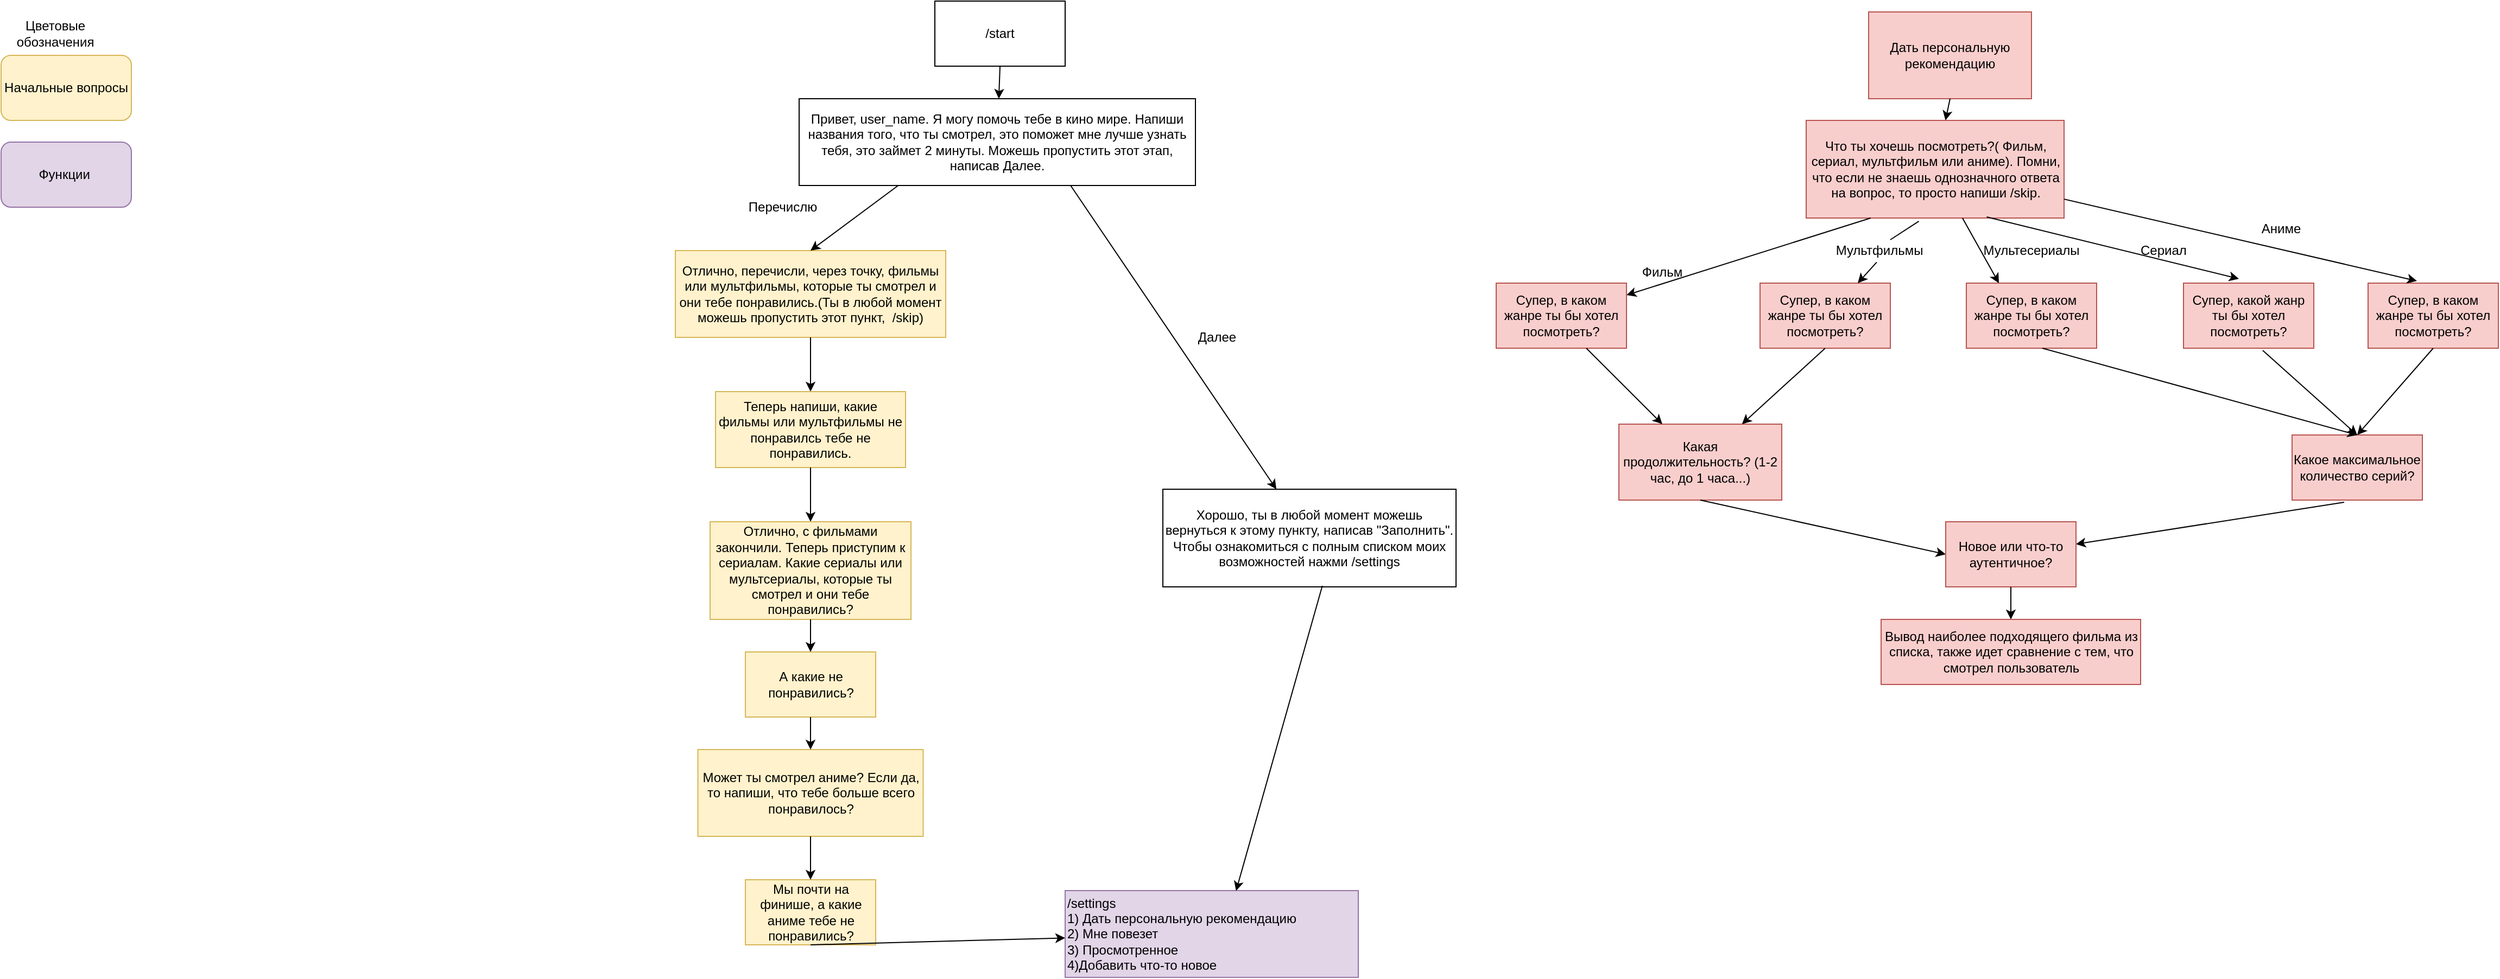 <mxfile version="14.5.10" type="github">
  <diagram id="aV00lB4m98laV_DwpAlv" name="Page-1">
    <mxGraphModel dx="1695" dy="479" grid="1" gridSize="10" guides="1" tooltips="1" connect="1" arrows="1" fold="1" page="1" pageScale="1" pageWidth="827" pageHeight="1169" math="0" shadow="0">
      <root>
        <mxCell id="0" />
        <mxCell id="1" parent="0" />
        <mxCell id="vRKRvqlmKyvSmNE2YDa2-1" value="/start" style="rounded=0;whiteSpace=wrap;html=1;" parent="1" vertex="1">
          <mxGeometry x="310" width="120" height="60" as="geometry" />
        </mxCell>
        <mxCell id="vRKRvqlmKyvSmNE2YDa2-3" value="" style="endArrow=classic;html=1;exitX=0.5;exitY=1;exitDx=0;exitDy=0;" parent="1" source="vRKRvqlmKyvSmNE2YDa2-1" target="vRKRvqlmKyvSmNE2YDa2-4" edge="1">
          <mxGeometry width="50" height="50" relative="1" as="geometry">
            <mxPoint x="220" y="210" as="sourcePoint" />
            <mxPoint x="240" y="80" as="targetPoint" />
          </mxGeometry>
        </mxCell>
        <mxCell id="vRKRvqlmKyvSmNE2YDa2-4" value="Привет, user_name. Я могу помочь тебе в кино мире. Напиши названия того, что ты смотрел, это поможет мне лучше узнать тебя, это займет 2 минуты. Можешь пропустить этот этап, написав Далее." style="rounded=0;whiteSpace=wrap;html=1;" parent="1" vertex="1">
          <mxGeometry x="185" y="90" width="365" height="80" as="geometry" />
        </mxCell>
        <mxCell id="vRKRvqlmKyvSmNE2YDa2-5" value="Отлично, перечисли, через точку, фильмы или мультфильмы, которые ты смотрел и они тебе понравились.(Ты в любой момент можешь пропустить этот пункт,&amp;nbsp; /skip)" style="rounded=0;whiteSpace=wrap;html=1;fillColor=#fff2cc;strokeColor=#d6b656;" parent="1" vertex="1">
          <mxGeometry x="71" y="230" width="249" height="80" as="geometry" />
        </mxCell>
        <mxCell id="vRKRvqlmKyvSmNE2YDa2-6" value="Хорошо, ты в любой момент можешь вернуться к этому пункту, написав &quot;Заполнить&quot;. Чтобы ознакомиться с полным списком моих возможностей нажми /settings" style="rounded=0;whiteSpace=wrap;html=1;" parent="1" vertex="1">
          <mxGeometry x="520" y="450" width="270" height="90" as="geometry" />
        </mxCell>
        <mxCell id="vRKRvqlmKyvSmNE2YDa2-7" value="" style="endArrow=classic;html=1;exitX=0.25;exitY=1;exitDx=0;exitDy=0;entryX=0.5;entryY=0;entryDx=0;entryDy=0;" parent="1" source="vRKRvqlmKyvSmNE2YDa2-4" target="vRKRvqlmKyvSmNE2YDa2-5" edge="1">
          <mxGeometry width="50" height="50" relative="1" as="geometry">
            <mxPoint x="220" y="180" as="sourcePoint" />
            <mxPoint x="270" y="130" as="targetPoint" />
          </mxGeometry>
        </mxCell>
        <mxCell id="vRKRvqlmKyvSmNE2YDa2-8" value="" style="endArrow=classic;html=1;exitX=0.685;exitY=1;exitDx=0;exitDy=0;exitPerimeter=0;" parent="1" source="vRKRvqlmKyvSmNE2YDa2-4" target="vRKRvqlmKyvSmNE2YDa2-6" edge="1">
          <mxGeometry width="50" height="50" relative="1" as="geometry">
            <mxPoint x="220" y="180" as="sourcePoint" />
            <mxPoint x="270" y="130" as="targetPoint" />
          </mxGeometry>
        </mxCell>
        <mxCell id="vRKRvqlmKyvSmNE2YDa2-9" value="Далее" style="text;html=1;strokeColor=none;fillColor=none;align=center;verticalAlign=middle;whiteSpace=wrap;rounded=0;" parent="1" vertex="1">
          <mxGeometry x="550" y="300" width="40" height="20" as="geometry" />
        </mxCell>
        <mxCell id="vRKRvqlmKyvSmNE2YDa2-10" value="Перечислю" style="text;html=1;strokeColor=none;fillColor=none;align=center;verticalAlign=middle;whiteSpace=wrap;rounded=0;" parent="1" vertex="1">
          <mxGeometry x="150" y="180" width="40" height="20" as="geometry" />
        </mxCell>
        <mxCell id="vRKRvqlmKyvSmNE2YDa2-12" value="" style="endArrow=classic;html=1;exitX=0.5;exitY=1;exitDx=0;exitDy=0;" parent="1" source="vRKRvqlmKyvSmNE2YDa2-5" target="vRKRvqlmKyvSmNE2YDa2-13" edge="1">
          <mxGeometry width="50" height="50" relative="1" as="geometry">
            <mxPoint x="220" y="310" as="sourcePoint" />
            <mxPoint x="130" y="330" as="targetPoint" />
          </mxGeometry>
        </mxCell>
        <mxCell id="vRKRvqlmKyvSmNE2YDa2-13" value="Теперь напиши, какие фильмы или мультфильмы не понравилсь тебе не понравились." style="rounded=0;whiteSpace=wrap;html=1;fillColor=#fff2cc;strokeColor=#d6b656;" parent="1" vertex="1">
          <mxGeometry x="108" y="360" width="175" height="70" as="geometry" />
        </mxCell>
        <mxCell id="vRKRvqlmKyvSmNE2YDa2-15" value="" style="endArrow=classic;html=1;exitX=0.5;exitY=1;exitDx=0;exitDy=0;" parent="1" source="vRKRvqlmKyvSmNE2YDa2-13" target="vRKRvqlmKyvSmNE2YDa2-16" edge="1">
          <mxGeometry width="50" height="50" relative="1" as="geometry">
            <mxPoint x="220" y="310" as="sourcePoint" />
            <mxPoint x="130" y="410" as="targetPoint" />
          </mxGeometry>
        </mxCell>
        <mxCell id="vRKRvqlmKyvSmNE2YDa2-16" value="Отлично, с фильмами закончили. Теперь приступим к сериалам. Какие сериалы или мультсериалы, которые ты смотрел и они тебе понравились?" style="rounded=0;whiteSpace=wrap;html=1;fillColor=#fff2cc;strokeColor=#d6b656;" parent="1" vertex="1">
          <mxGeometry x="103" y="480" width="185" height="90" as="geometry" />
        </mxCell>
        <mxCell id="vRKRvqlmKyvSmNE2YDa2-17" value="А какие не понравились?" style="rounded=0;whiteSpace=wrap;html=1;fillColor=#fff2cc;strokeColor=#d6b656;" parent="1" vertex="1">
          <mxGeometry x="135.5" y="600" width="120" height="60" as="geometry" />
        </mxCell>
        <mxCell id="vRKRvqlmKyvSmNE2YDa2-18" value="" style="endArrow=classic;html=1;exitX=0.5;exitY=1;exitDx=0;exitDy=0;" parent="1" source="vRKRvqlmKyvSmNE2YDa2-16" target="vRKRvqlmKyvSmNE2YDa2-17" edge="1">
          <mxGeometry width="50" height="50" relative="1" as="geometry">
            <mxPoint x="220" y="580" as="sourcePoint" />
            <mxPoint x="270" y="530" as="targetPoint" />
          </mxGeometry>
        </mxCell>
        <mxCell id="vRKRvqlmKyvSmNE2YDa2-19" value="Может ты смотрел аниме? Если да, то напиши, что тебе больше всего понравилось?" style="rounded=0;whiteSpace=wrap;html=1;fillColor=#fff2cc;strokeColor=#d6b656;" parent="1" vertex="1">
          <mxGeometry x="91.75" y="690" width="207.5" height="80" as="geometry" />
        </mxCell>
        <mxCell id="vRKRvqlmKyvSmNE2YDa2-20" value="" style="endArrow=classic;html=1;exitX=0.5;exitY=1;exitDx=0;exitDy=0;" parent="1" source="vRKRvqlmKyvSmNE2YDa2-17" target="vRKRvqlmKyvSmNE2YDa2-19" edge="1">
          <mxGeometry width="50" height="50" relative="1" as="geometry">
            <mxPoint x="240" y="700" as="sourcePoint" />
            <mxPoint x="290" y="650" as="targetPoint" />
          </mxGeometry>
        </mxCell>
        <mxCell id="Wr12T5slUzwtYqqn4j88-1" value="Мы почти на финише, а какие аниме тебе не понравились?" style="rounded=0;whiteSpace=wrap;html=1;fillColor=#fff2cc;strokeColor=#d6b656;" parent="1" vertex="1">
          <mxGeometry x="135.5" y="810" width="120" height="60" as="geometry" />
        </mxCell>
        <mxCell id="Wr12T5slUzwtYqqn4j88-2" value="" style="endArrow=classic;html=1;exitX=0.5;exitY=1;exitDx=0;exitDy=0;entryX=0.5;entryY=0;entryDx=0;entryDy=0;" parent="1" source="vRKRvqlmKyvSmNE2YDa2-19" target="Wr12T5slUzwtYqqn4j88-1" edge="1">
          <mxGeometry width="50" height="50" relative="1" as="geometry">
            <mxPoint x="390" y="710" as="sourcePoint" />
            <mxPoint x="440" y="660" as="targetPoint" />
          </mxGeometry>
        </mxCell>
        <mxCell id="Wr12T5slUzwtYqqn4j88-4" value="Начальные вопросы " style="rounded=1;whiteSpace=wrap;html=1;fillColor=#fff2cc;strokeColor=#d6b656;" parent="1" vertex="1">
          <mxGeometry x="-550" y="50" width="120" height="60" as="geometry" />
        </mxCell>
        <mxCell id="Wr12T5slUzwtYqqn4j88-5" value="Цветовые обозначения" style="text;html=1;strokeColor=none;fillColor=none;align=center;verticalAlign=middle;whiteSpace=wrap;rounded=0;" parent="1" vertex="1">
          <mxGeometry x="-520" y="20" width="40" height="20" as="geometry" />
        </mxCell>
        <mxCell id="2YeTzln--VD0P2cOwKcS-1" value="/settings&lt;br&gt;1) Дать персональную рекомендацию&lt;br&gt;2) Мне повезет&lt;br&gt;&lt;div&gt;&lt;span&gt;3) Просмотренное&amp;nbsp;&lt;/span&gt;&lt;/div&gt;&lt;div&gt;&lt;span&gt;4)Добавить что-то новое&lt;/span&gt;&lt;/div&gt;" style="rounded=0;whiteSpace=wrap;html=1;fillColor=#e1d5e7;strokeColor=#9673a6;align=left;" parent="1" vertex="1">
          <mxGeometry x="430" y="820" width="270" height="80" as="geometry" />
        </mxCell>
        <mxCell id="2YeTzln--VD0P2cOwKcS-2" value="Функции&amp;nbsp;" style="rounded=1;whiteSpace=wrap;html=1;fillColor=#e1d5e7;strokeColor=#9673a6;" parent="1" vertex="1">
          <mxGeometry x="-550" y="130" width="120" height="60" as="geometry" />
        </mxCell>
        <mxCell id="2YeTzln--VD0P2cOwKcS-3" value="" style="endArrow=classic;html=1;exitX=0.5;exitY=1;exitDx=0;exitDy=0;" parent="1" source="Wr12T5slUzwtYqqn4j88-1" target="2YeTzln--VD0P2cOwKcS-1" edge="1">
          <mxGeometry width="50" height="50" relative="1" as="geometry">
            <mxPoint x="410" y="760" as="sourcePoint" />
            <mxPoint x="470" y="870" as="targetPoint" />
          </mxGeometry>
        </mxCell>
        <mxCell id="2YeTzln--VD0P2cOwKcS-4" value="" style="endArrow=classic;html=1;exitX=0.544;exitY=0.989;exitDx=0;exitDy=0;exitPerimeter=0;entryX=0.583;entryY=0.003;entryDx=0;entryDy=0;entryPerimeter=0;" parent="1" source="vRKRvqlmKyvSmNE2YDa2-6" target="2YeTzln--VD0P2cOwKcS-1" edge="1">
          <mxGeometry width="50" height="50" relative="1" as="geometry">
            <mxPoint x="410" y="760" as="sourcePoint" />
            <mxPoint x="460" y="710" as="targetPoint" />
          </mxGeometry>
        </mxCell>
        <mxCell id="2YeTzln--VD0P2cOwKcS-5" value="Дать персональную рекомендацию" style="rounded=0;whiteSpace=wrap;html=1;fillColor=#f8cecc;strokeColor=#b85450;" parent="1" vertex="1">
          <mxGeometry x="1170" y="10" width="150" height="80" as="geometry" />
        </mxCell>
        <mxCell id="2YeTzln--VD0P2cOwKcS-6" value="" style="endArrow=classic;html=1;exitX=0.5;exitY=1;exitDx=0;exitDy=0;" parent="1" source="2YeTzln--VD0P2cOwKcS-5" target="2YeTzln--VD0P2cOwKcS-7" edge="1">
          <mxGeometry width="50" height="50" relative="1" as="geometry">
            <mxPoint x="850" y="140" as="sourcePoint" />
            <mxPoint x="1245" y="160" as="targetPoint" />
          </mxGeometry>
        </mxCell>
        <mxCell id="2YeTzln--VD0P2cOwKcS-7" value="Что ты хочешь посмотреть?( Фильм, сериал, мультфильм или аниме). Помни, что если не знаешь однозначного ответа на вопрос, то просто напиши /skip. " style="rounded=0;whiteSpace=wrap;html=1;fillColor=#f8cecc;strokeColor=#b85450;" parent="1" vertex="1">
          <mxGeometry x="1112.5" y="110" width="237.5" height="90" as="geometry" />
        </mxCell>
        <mxCell id="2YeTzln--VD0P2cOwKcS-8" value="" style="endArrow=classic;html=1;exitX=0.25;exitY=1;exitDx=0;exitDy=0;" parent="1" source="2YeTzln--VD0P2cOwKcS-7" target="2YeTzln--VD0P2cOwKcS-9" edge="1">
          <mxGeometry width="50" height="50" relative="1" as="geometry">
            <mxPoint x="850" y="210" as="sourcePoint" />
            <mxPoint x="1080" y="270" as="targetPoint" />
            <Array as="points" />
          </mxGeometry>
        </mxCell>
        <mxCell id="2YeTzln--VD0P2cOwKcS-9" value="Супер, в каком жанре ты бы хотел посмотреть?" style="rounded=0;whiteSpace=wrap;html=1;fillColor=#f8cecc;strokeColor=#b85450;" parent="1" vertex="1">
          <mxGeometry x="827" y="260" width="120" height="60" as="geometry" />
        </mxCell>
        <mxCell id="niV2gqIyMvJU-rpUqNF2-1" value="Фильм" style="text;html=1;strokeColor=none;fillColor=none;align=center;verticalAlign=middle;whiteSpace=wrap;rounded=0;" vertex="1" parent="1">
          <mxGeometry x="960" y="240" width="40" height="20" as="geometry" />
        </mxCell>
        <mxCell id="niV2gqIyMvJU-rpUqNF2-2" value="Супер, какой жанр ты бы хотел посмотреть?" style="rounded=0;whiteSpace=wrap;html=1;fillColor=#f8cecc;strokeColor=#b85450;" vertex="1" parent="1">
          <mxGeometry x="1460" y="260" width="120" height="60" as="geometry" />
        </mxCell>
        <mxCell id="niV2gqIyMvJU-rpUqNF2-3" value="" style="endArrow=classic;html=1;exitX=0.7;exitY=0.989;exitDx=0;exitDy=0;exitPerimeter=0;entryX=0.425;entryY=-0.067;entryDx=0;entryDy=0;entryPerimeter=0;" edge="1" parent="1" source="2YeTzln--VD0P2cOwKcS-7" target="niV2gqIyMvJU-rpUqNF2-2">
          <mxGeometry width="50" height="50" relative="1" as="geometry">
            <mxPoint x="1150" y="260" as="sourcePoint" />
            <mxPoint x="1200" y="210" as="targetPoint" />
          </mxGeometry>
        </mxCell>
        <mxCell id="niV2gqIyMvJU-rpUqNF2-4" value="&amp;nbsp;Сериал" style="text;html=1;strokeColor=none;fillColor=none;align=center;verticalAlign=middle;whiteSpace=wrap;rounded=0;" vertex="1" parent="1">
          <mxGeometry x="1420" y="220" width="40" height="20" as="geometry" />
        </mxCell>
        <mxCell id="niV2gqIyMvJU-rpUqNF2-6" value="Супер, в каком жанре ты бы хотел посмотреть?" style="rounded=0;whiteSpace=wrap;html=1;fillColor=#f8cecc;strokeColor=#b85450;" vertex="1" parent="1">
          <mxGeometry x="1070" y="260" width="120" height="60" as="geometry" />
        </mxCell>
        <mxCell id="niV2gqIyMvJU-rpUqNF2-7" value="Супер, в каком жанре ты бы хотел посмотреть?" style="rounded=0;whiteSpace=wrap;html=1;fillColor=#f8cecc;strokeColor=#b85450;" vertex="1" parent="1">
          <mxGeometry x="1260" y="260" width="120" height="60" as="geometry" />
        </mxCell>
        <mxCell id="niV2gqIyMvJU-rpUqNF2-9" value="" style="endArrow=classic;html=1;entryX=0.25;entryY=0;entryDx=0;entryDy=0;" edge="1" parent="1" source="2YeTzln--VD0P2cOwKcS-7" target="niV2gqIyMvJU-rpUqNF2-7">
          <mxGeometry width="50" height="50" relative="1" as="geometry">
            <mxPoint x="1240" y="230" as="sourcePoint" />
            <mxPoint x="1290" y="180" as="targetPoint" />
          </mxGeometry>
        </mxCell>
        <mxCell id="niV2gqIyMvJU-rpUqNF2-11" value="" style="endArrow=classic;html=1;exitX=0.437;exitY=1.033;exitDx=0;exitDy=0;exitPerimeter=0;entryX=0.75;entryY=0;entryDx=0;entryDy=0;startArrow=none;" edge="1" parent="1" source="niV2gqIyMvJU-rpUqNF2-13" target="niV2gqIyMvJU-rpUqNF2-6">
          <mxGeometry width="50" height="50" relative="1" as="geometry">
            <mxPoint x="1130" y="240" as="sourcePoint" />
            <mxPoint x="1180" y="190" as="targetPoint" />
          </mxGeometry>
        </mxCell>
        <mxCell id="niV2gqIyMvJU-rpUqNF2-14" value="Мультесериалы" style="text;html=1;strokeColor=none;fillColor=none;align=center;verticalAlign=middle;whiteSpace=wrap;rounded=0;" vertex="1" parent="1">
          <mxGeometry x="1300" y="220" width="40" height="20" as="geometry" />
        </mxCell>
        <mxCell id="niV2gqIyMvJU-rpUqNF2-13" value="Мультфильмы" style="text;html=1;strokeColor=none;fillColor=none;align=center;verticalAlign=middle;whiteSpace=wrap;rounded=0;" vertex="1" parent="1">
          <mxGeometry x="1160" y="220" width="40" height="20" as="geometry" />
        </mxCell>
        <mxCell id="niV2gqIyMvJU-rpUqNF2-16" value="" style="endArrow=none;html=1;exitX=0.437;exitY=1.033;exitDx=0;exitDy=0;exitPerimeter=0;entryX=0.75;entryY=0;entryDx=0;entryDy=0;" edge="1" parent="1" source="2YeTzln--VD0P2cOwKcS-7" target="niV2gqIyMvJU-rpUqNF2-13">
          <mxGeometry width="50" height="50" relative="1" as="geometry">
            <mxPoint x="1216.287" y="202.97" as="sourcePoint" />
            <mxPoint x="1160" y="260" as="targetPoint" />
          </mxGeometry>
        </mxCell>
        <mxCell id="niV2gqIyMvJU-rpUqNF2-18" value="Супер, в каком жанре ты бы хотел посмотреть?" style="rounded=0;whiteSpace=wrap;html=1;fillColor=#f8cecc;strokeColor=#b85450;" vertex="1" parent="1">
          <mxGeometry x="1630" y="260" width="120" height="60" as="geometry" />
        </mxCell>
        <mxCell id="niV2gqIyMvJU-rpUqNF2-19" value="" style="endArrow=classic;html=1;entryX=0.375;entryY=-0.033;entryDx=0;entryDy=0;entryPerimeter=0;" edge="1" parent="1" source="2YeTzln--VD0P2cOwKcS-7" target="niV2gqIyMvJU-rpUqNF2-18">
          <mxGeometry width="50" height="50" relative="1" as="geometry">
            <mxPoint x="1390" y="240" as="sourcePoint" />
            <mxPoint x="1440" y="190" as="targetPoint" />
          </mxGeometry>
        </mxCell>
        <mxCell id="niV2gqIyMvJU-rpUqNF2-20" value="Аниме" style="text;html=1;strokeColor=none;fillColor=none;align=center;verticalAlign=middle;whiteSpace=wrap;rounded=0;" vertex="1" parent="1">
          <mxGeometry x="1530" y="200" width="40" height="20" as="geometry" />
        </mxCell>
        <mxCell id="niV2gqIyMvJU-rpUqNF2-21" value="Какая продолжительность? (1-2 час, до 1 часа...)" style="rounded=0;whiteSpace=wrap;html=1;fillColor=#f8cecc;strokeColor=#b85450;" vertex="1" parent="1">
          <mxGeometry x="940" y="390" width="150" height="70" as="geometry" />
        </mxCell>
        <mxCell id="niV2gqIyMvJU-rpUqNF2-26" value="Какое максимальное количество серий? " style="rounded=0;whiteSpace=wrap;html=1;fillColor=#f8cecc;strokeColor=#b85450;" vertex="1" parent="1">
          <mxGeometry x="1560" y="400" width="120" height="60" as="geometry" />
        </mxCell>
        <mxCell id="niV2gqIyMvJU-rpUqNF2-27" value="" style="endArrow=classic;html=1;" edge="1" parent="1" target="niV2gqIyMvJU-rpUqNF2-21">
          <mxGeometry width="50" height="50" relative="1" as="geometry">
            <mxPoint x="910" y="320" as="sourcePoint" />
            <mxPoint x="960" y="270" as="targetPoint" />
          </mxGeometry>
        </mxCell>
        <mxCell id="niV2gqIyMvJU-rpUqNF2-28" value="" style="endArrow=classic;html=1;exitX=0.583;exitY=1;exitDx=0;exitDy=0;exitPerimeter=0;entryX=0.5;entryY=0;entryDx=0;entryDy=0;" edge="1" parent="1" source="niV2gqIyMvJU-rpUqNF2-7" target="niV2gqIyMvJU-rpUqNF2-26">
          <mxGeometry width="50" height="50" relative="1" as="geometry">
            <mxPoint x="1290" y="330" as="sourcePoint" />
            <mxPoint x="1340" y="280" as="targetPoint" />
          </mxGeometry>
        </mxCell>
        <mxCell id="niV2gqIyMvJU-rpUqNF2-29" value="" style="endArrow=classic;html=1;exitX=0.5;exitY=1;exitDx=0;exitDy=0;" edge="1" parent="1" source="niV2gqIyMvJU-rpUqNF2-6" target="niV2gqIyMvJU-rpUqNF2-21">
          <mxGeometry width="50" height="50" relative="1" as="geometry">
            <mxPoint x="1290" y="330" as="sourcePoint" />
            <mxPoint x="1340" y="280" as="targetPoint" />
          </mxGeometry>
        </mxCell>
        <mxCell id="niV2gqIyMvJU-rpUqNF2-30" value="" style="endArrow=classic;html=1;exitX=0.5;exitY=1;exitDx=0;exitDy=0;entryX=0.5;entryY=0;entryDx=0;entryDy=0;" edge="1" parent="1" source="niV2gqIyMvJU-rpUqNF2-18" target="niV2gqIyMvJU-rpUqNF2-26">
          <mxGeometry width="50" height="50" relative="1" as="geometry">
            <mxPoint x="1290" y="330" as="sourcePoint" />
            <mxPoint x="1340" y="280" as="targetPoint" />
          </mxGeometry>
        </mxCell>
        <mxCell id="niV2gqIyMvJU-rpUqNF2-31" value="" style="endArrow=classic;html=1;exitX=0.608;exitY=1.033;exitDx=0;exitDy=0;exitPerimeter=0;entryX=0.5;entryY=0;entryDx=0;entryDy=0;" edge="1" parent="1" source="niV2gqIyMvJU-rpUqNF2-2" target="niV2gqIyMvJU-rpUqNF2-26">
          <mxGeometry width="50" height="50" relative="1" as="geometry">
            <mxPoint x="1290" y="330" as="sourcePoint" />
            <mxPoint x="1340" y="280" as="targetPoint" />
          </mxGeometry>
        </mxCell>
        <mxCell id="niV2gqIyMvJU-rpUqNF2-32" value="" style="endArrow=classic;html=1;exitX=0.5;exitY=1;exitDx=0;exitDy=0;entryX=0;entryY=0.5;entryDx=0;entryDy=0;" edge="1" parent="1" source="niV2gqIyMvJU-rpUqNF2-21" target="niV2gqIyMvJU-rpUqNF2-34">
          <mxGeometry width="50" height="50" relative="1" as="geometry">
            <mxPoint x="1290" y="440" as="sourcePoint" />
            <mxPoint x="1170" y="510" as="targetPoint" />
          </mxGeometry>
        </mxCell>
        <mxCell id="niV2gqIyMvJU-rpUqNF2-33" value="" style="endArrow=classic;html=1;exitX=0.4;exitY=1.033;exitDx=0;exitDy=0;exitPerimeter=0;" edge="1" parent="1" source="niV2gqIyMvJU-rpUqNF2-26" target="niV2gqIyMvJU-rpUqNF2-34">
          <mxGeometry width="50" height="50" relative="1" as="geometry">
            <mxPoint x="1290" y="440" as="sourcePoint" />
            <mxPoint x="1370" y="510" as="targetPoint" />
          </mxGeometry>
        </mxCell>
        <mxCell id="niV2gqIyMvJU-rpUqNF2-34" value="Новое или что-то аутентичное?" style="rounded=0;whiteSpace=wrap;html=1;fillColor=#f8cecc;strokeColor=#b85450;" vertex="1" parent="1">
          <mxGeometry x="1241" y="480" width="120" height="60" as="geometry" />
        </mxCell>
        <mxCell id="niV2gqIyMvJU-rpUqNF2-35" value="" style="endArrow=classic;html=1;exitX=0.5;exitY=1;exitDx=0;exitDy=0;" edge="1" parent="1" source="niV2gqIyMvJU-rpUqNF2-34" target="niV2gqIyMvJU-rpUqNF2-36">
          <mxGeometry width="50" height="50" relative="1" as="geometry">
            <mxPoint x="1290" y="500" as="sourcePoint" />
            <mxPoint x="1301" y="600" as="targetPoint" />
          </mxGeometry>
        </mxCell>
        <mxCell id="niV2gqIyMvJU-rpUqNF2-36" value="Вывод наиболее подходящего фильма из списка, также идет сравнение с тем, что смотрел пользователь" style="rounded=0;whiteSpace=wrap;html=1;fillColor=#f8cecc;strokeColor=#b85450;" vertex="1" parent="1">
          <mxGeometry x="1181.5" y="570" width="239" height="60" as="geometry" />
        </mxCell>
      </root>
    </mxGraphModel>
  </diagram>
</mxfile>
